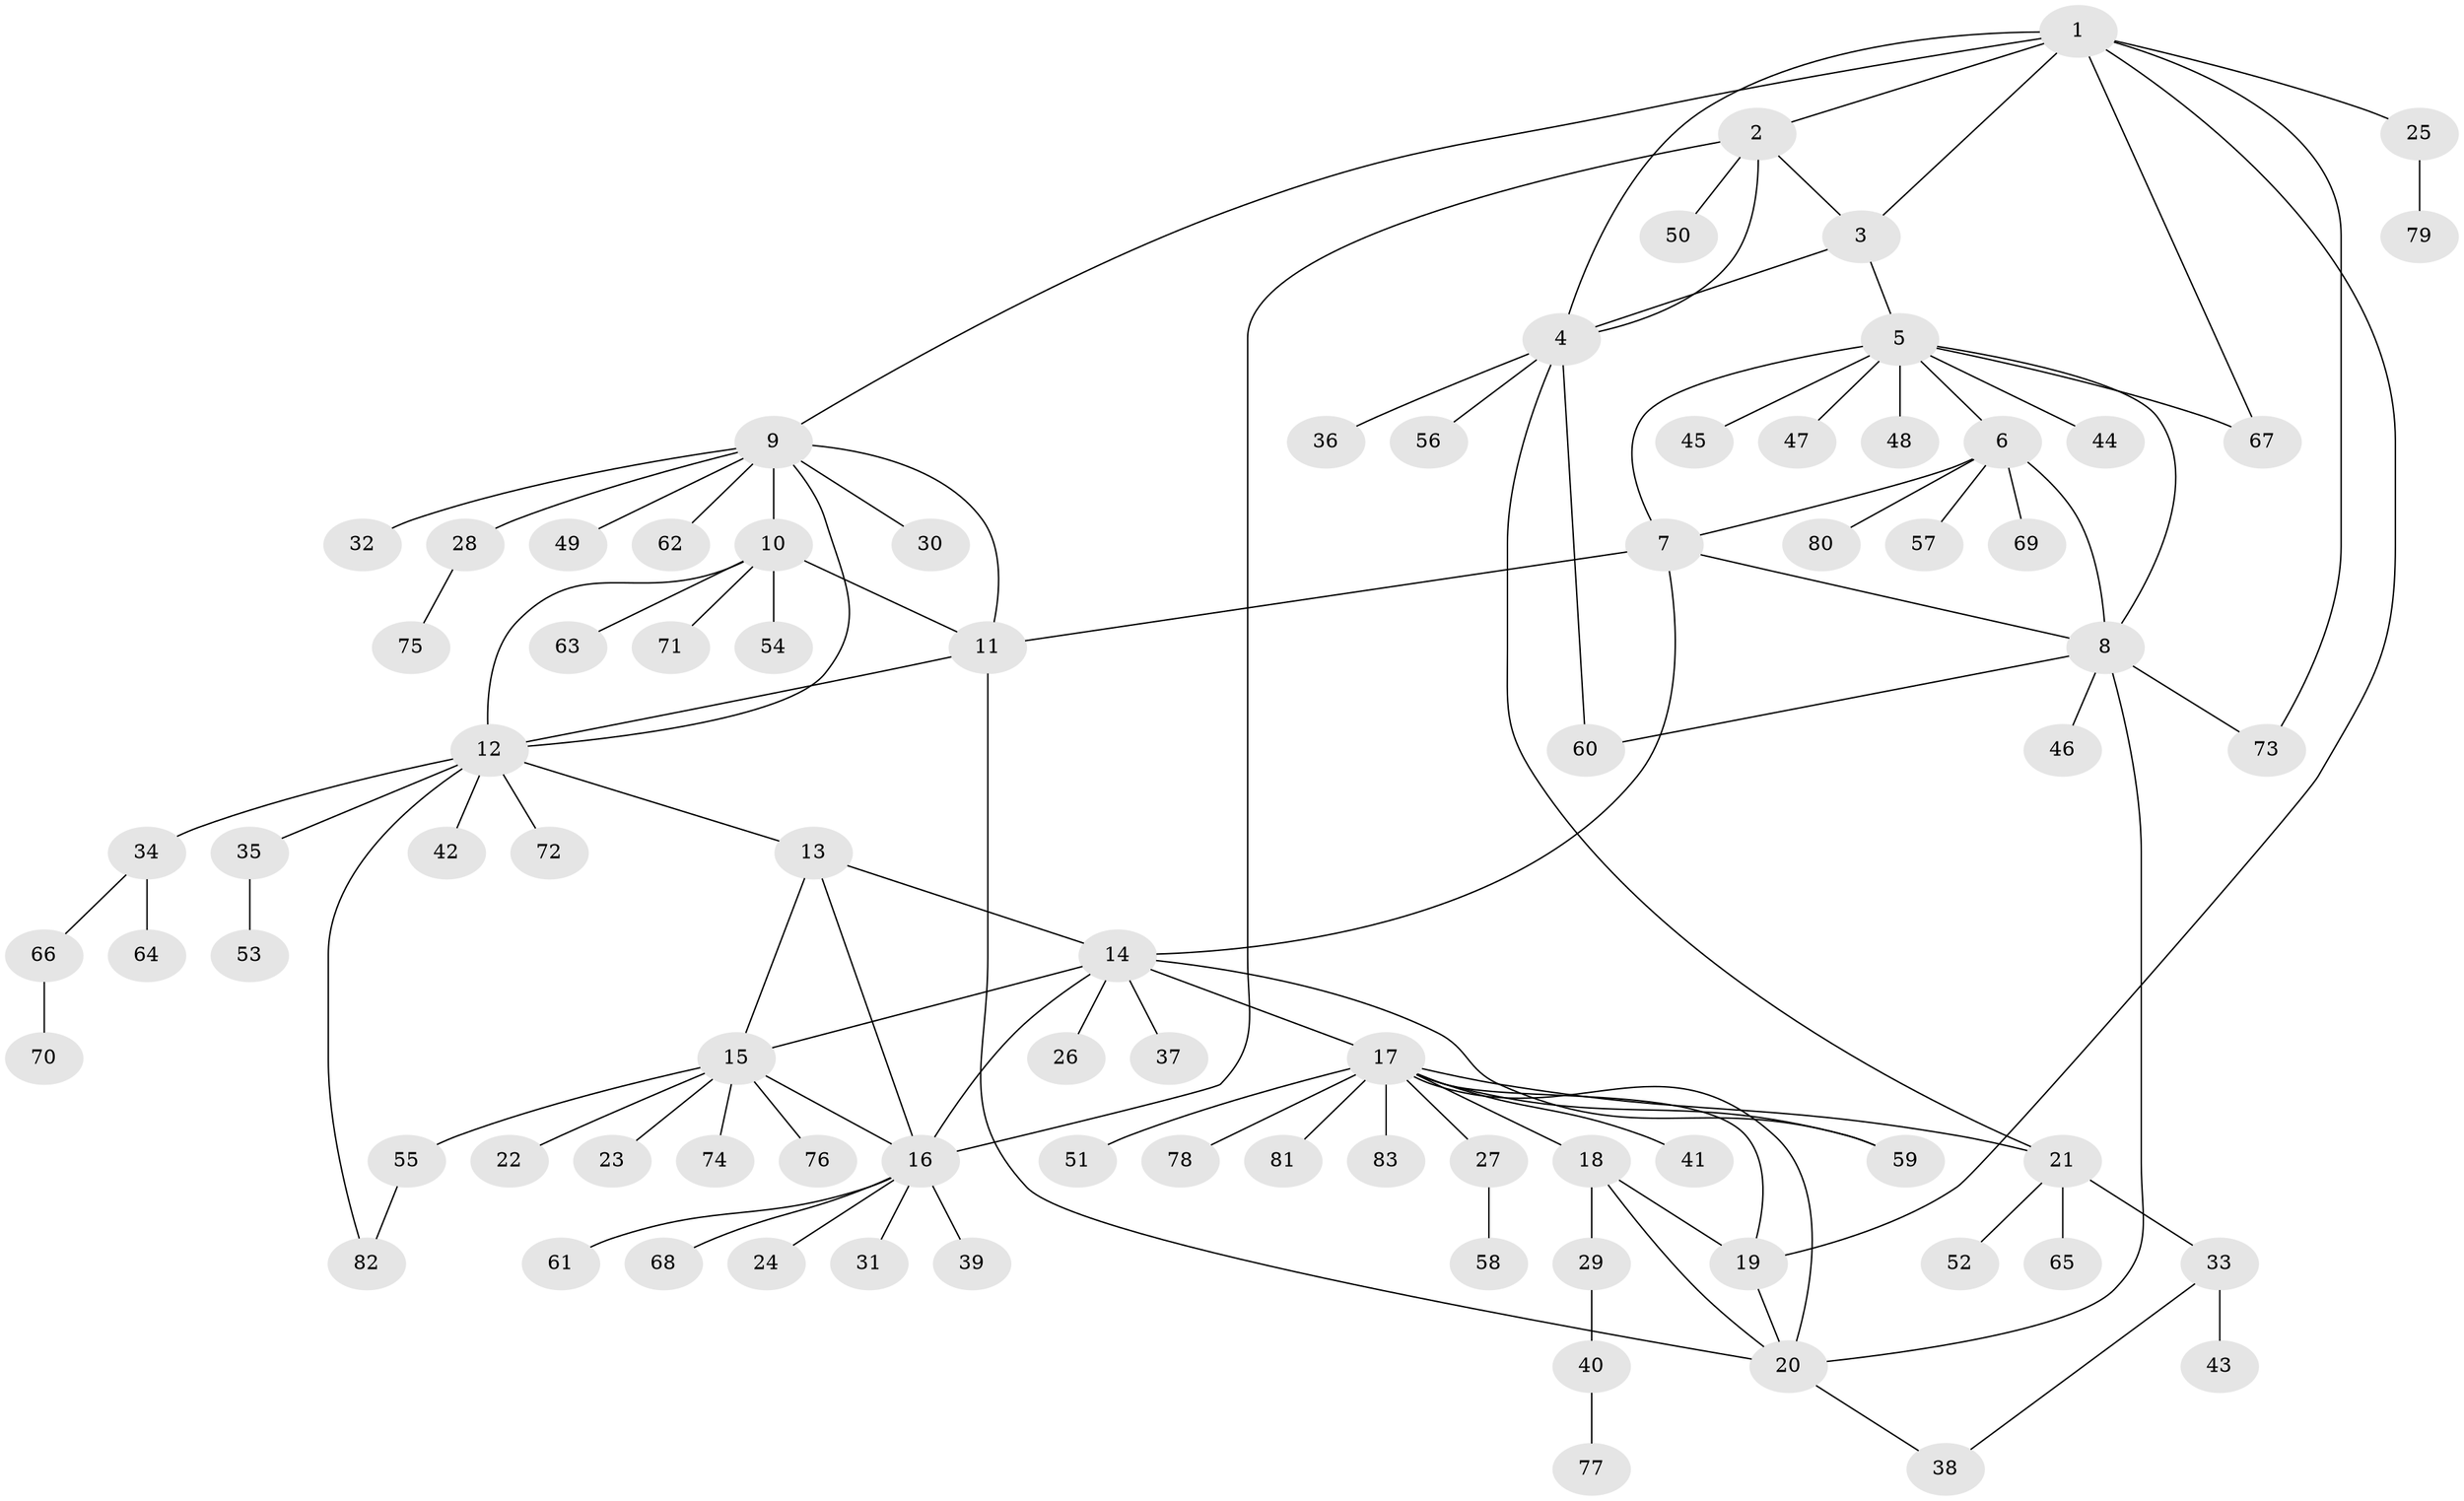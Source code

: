 // Generated by graph-tools (version 1.1) at 2025/02/03/09/25 03:02:35]
// undirected, 83 vertices, 110 edges
graph export_dot {
graph [start="1"]
  node [color=gray90,style=filled];
  1;
  2;
  3;
  4;
  5;
  6;
  7;
  8;
  9;
  10;
  11;
  12;
  13;
  14;
  15;
  16;
  17;
  18;
  19;
  20;
  21;
  22;
  23;
  24;
  25;
  26;
  27;
  28;
  29;
  30;
  31;
  32;
  33;
  34;
  35;
  36;
  37;
  38;
  39;
  40;
  41;
  42;
  43;
  44;
  45;
  46;
  47;
  48;
  49;
  50;
  51;
  52;
  53;
  54;
  55;
  56;
  57;
  58;
  59;
  60;
  61;
  62;
  63;
  64;
  65;
  66;
  67;
  68;
  69;
  70;
  71;
  72;
  73;
  74;
  75;
  76;
  77;
  78;
  79;
  80;
  81;
  82;
  83;
  1 -- 2;
  1 -- 3;
  1 -- 4;
  1 -- 9;
  1 -- 19;
  1 -- 25;
  1 -- 67;
  1 -- 73;
  2 -- 3;
  2 -- 4;
  2 -- 16;
  2 -- 50;
  3 -- 4;
  3 -- 5;
  4 -- 21;
  4 -- 36;
  4 -- 56;
  4 -- 60;
  5 -- 6;
  5 -- 7;
  5 -- 8;
  5 -- 44;
  5 -- 45;
  5 -- 47;
  5 -- 48;
  5 -- 67;
  6 -- 7;
  6 -- 8;
  6 -- 57;
  6 -- 69;
  6 -- 80;
  7 -- 8;
  7 -- 11;
  7 -- 14;
  8 -- 20;
  8 -- 46;
  8 -- 60;
  8 -- 73;
  9 -- 10;
  9 -- 11;
  9 -- 12;
  9 -- 28;
  9 -- 30;
  9 -- 32;
  9 -- 49;
  9 -- 62;
  10 -- 11;
  10 -- 12;
  10 -- 54;
  10 -- 63;
  10 -- 71;
  11 -- 12;
  11 -- 20;
  12 -- 13;
  12 -- 34;
  12 -- 35;
  12 -- 42;
  12 -- 72;
  12 -- 82;
  13 -- 14;
  13 -- 15;
  13 -- 16;
  14 -- 15;
  14 -- 16;
  14 -- 17;
  14 -- 26;
  14 -- 37;
  14 -- 59;
  15 -- 16;
  15 -- 22;
  15 -- 23;
  15 -- 55;
  15 -- 74;
  15 -- 76;
  16 -- 24;
  16 -- 31;
  16 -- 39;
  16 -- 61;
  16 -- 68;
  17 -- 18;
  17 -- 19;
  17 -- 20;
  17 -- 21;
  17 -- 27;
  17 -- 41;
  17 -- 51;
  17 -- 59;
  17 -- 78;
  17 -- 81;
  17 -- 83;
  18 -- 19;
  18 -- 20;
  18 -- 29;
  19 -- 20;
  20 -- 38;
  21 -- 33;
  21 -- 52;
  21 -- 65;
  25 -- 79;
  27 -- 58;
  28 -- 75;
  29 -- 40;
  33 -- 38;
  33 -- 43;
  34 -- 64;
  34 -- 66;
  35 -- 53;
  40 -- 77;
  55 -- 82;
  66 -- 70;
}

